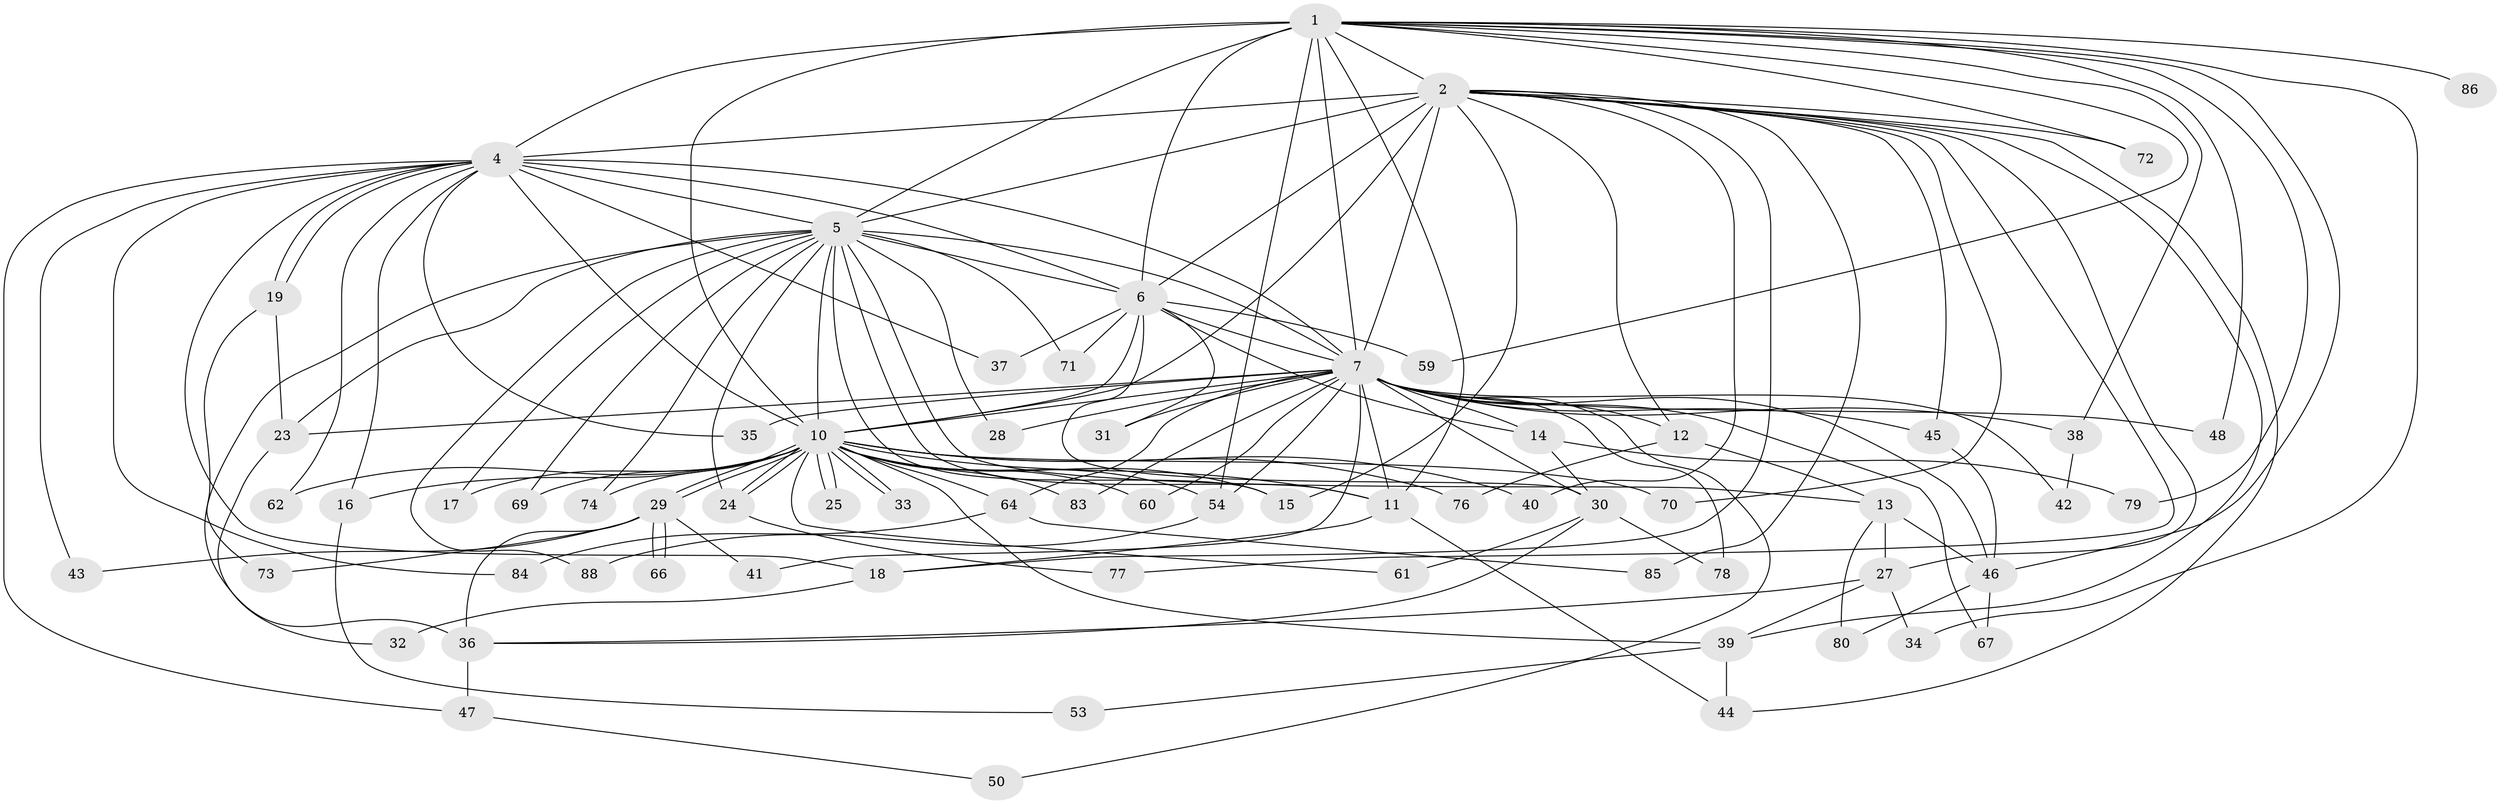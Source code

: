 // Generated by graph-tools (version 1.1) at 2025/51/02/27/25 19:51:44]
// undirected, 67 vertices, 154 edges
graph export_dot {
graph [start="1"]
  node [color=gray90,style=filled];
  1 [super="+3"];
  2 [super="+8"];
  4 [super="+82"];
  5 [super="+68"];
  6 [super="+20"];
  7 [super="+9"];
  10 [super="+21"];
  11 [super="+22"];
  12;
  13 [super="+55"];
  14 [super="+56"];
  15 [super="+75"];
  16;
  17;
  18 [super="+26"];
  19;
  23 [super="+51"];
  24;
  25;
  27 [super="+81"];
  28;
  29 [super="+63"];
  30 [super="+58"];
  31;
  32;
  33;
  34;
  35;
  36 [super="+57"];
  37;
  38;
  39 [super="+52"];
  40;
  41;
  42;
  43;
  44 [super="+49"];
  45;
  46 [super="+65"];
  47;
  48;
  50;
  53;
  54 [super="+87"];
  59;
  60;
  61;
  62;
  64;
  66;
  67;
  69;
  70;
  71;
  72;
  73;
  74;
  76;
  77;
  78;
  79;
  80;
  83;
  84;
  85;
  86;
  88;
  1 -- 2 [weight=4];
  1 -- 4 [weight=2];
  1 -- 5 [weight=2];
  1 -- 6 [weight=2];
  1 -- 7 [weight=4];
  1 -- 10 [weight=2];
  1 -- 48;
  1 -- 59;
  1 -- 72;
  1 -- 11;
  1 -- 79;
  1 -- 86;
  1 -- 34;
  1 -- 38;
  1 -- 46;
  1 -- 54;
  2 -- 4 [weight=2];
  2 -- 5 [weight=2];
  2 -- 6 [weight=2];
  2 -- 7 [weight=4];
  2 -- 10 [weight=2];
  2 -- 39;
  2 -- 40;
  2 -- 45;
  2 -- 70;
  2 -- 72;
  2 -- 77;
  2 -- 85;
  2 -- 18;
  2 -- 12;
  2 -- 15;
  2 -- 27;
  2 -- 44;
  4 -- 5 [weight=2];
  4 -- 6;
  4 -- 7 [weight=2];
  4 -- 10;
  4 -- 16;
  4 -- 18;
  4 -- 19;
  4 -- 19;
  4 -- 35;
  4 -- 37;
  4 -- 43;
  4 -- 47;
  4 -- 62;
  4 -- 84;
  5 -- 6;
  5 -- 7 [weight=2];
  5 -- 10;
  5 -- 11;
  5 -- 13;
  5 -- 15;
  5 -- 17;
  5 -- 28;
  5 -- 36 [weight=2];
  5 -- 69;
  5 -- 71;
  5 -- 74;
  5 -- 24;
  5 -- 88;
  5 -- 23;
  6 -- 7 [weight=3];
  6 -- 10;
  6 -- 30;
  6 -- 31;
  6 -- 37;
  6 -- 59;
  6 -- 71;
  6 -- 14;
  7 -- 10 [weight=2];
  7 -- 35;
  7 -- 42;
  7 -- 45;
  7 -- 46;
  7 -- 60;
  7 -- 64;
  7 -- 78;
  7 -- 67;
  7 -- 12;
  7 -- 14;
  7 -- 83;
  7 -- 23;
  7 -- 28;
  7 -- 30;
  7 -- 31;
  7 -- 38;
  7 -- 41;
  7 -- 48;
  7 -- 50;
  7 -- 54;
  7 -- 11;
  10 -- 16;
  10 -- 17;
  10 -- 24;
  10 -- 24;
  10 -- 25;
  10 -- 25;
  10 -- 29;
  10 -- 29;
  10 -- 33;
  10 -- 33;
  10 -- 39;
  10 -- 40;
  10 -- 60;
  10 -- 61;
  10 -- 62;
  10 -- 64;
  10 -- 69;
  10 -- 70;
  10 -- 74;
  10 -- 76;
  10 -- 83;
  10 -- 11;
  10 -- 54;
  10 -- 15;
  11 -- 18;
  11 -- 44;
  12 -- 13;
  12 -- 76;
  13 -- 27;
  13 -- 80;
  13 -- 46;
  14 -- 79;
  14 -- 30;
  16 -- 53;
  18 -- 32;
  19 -- 23;
  19 -- 73;
  23 -- 32;
  24 -- 77;
  27 -- 34;
  27 -- 36;
  27 -- 39;
  29 -- 41;
  29 -- 43;
  29 -- 66;
  29 -- 66;
  29 -- 73;
  29 -- 36;
  30 -- 36;
  30 -- 78;
  30 -- 61;
  36 -- 47;
  38 -- 42;
  39 -- 44;
  39 -- 53;
  45 -- 46;
  46 -- 67;
  46 -- 80;
  47 -- 50;
  54 -- 88;
  64 -- 84;
  64 -- 85;
}
